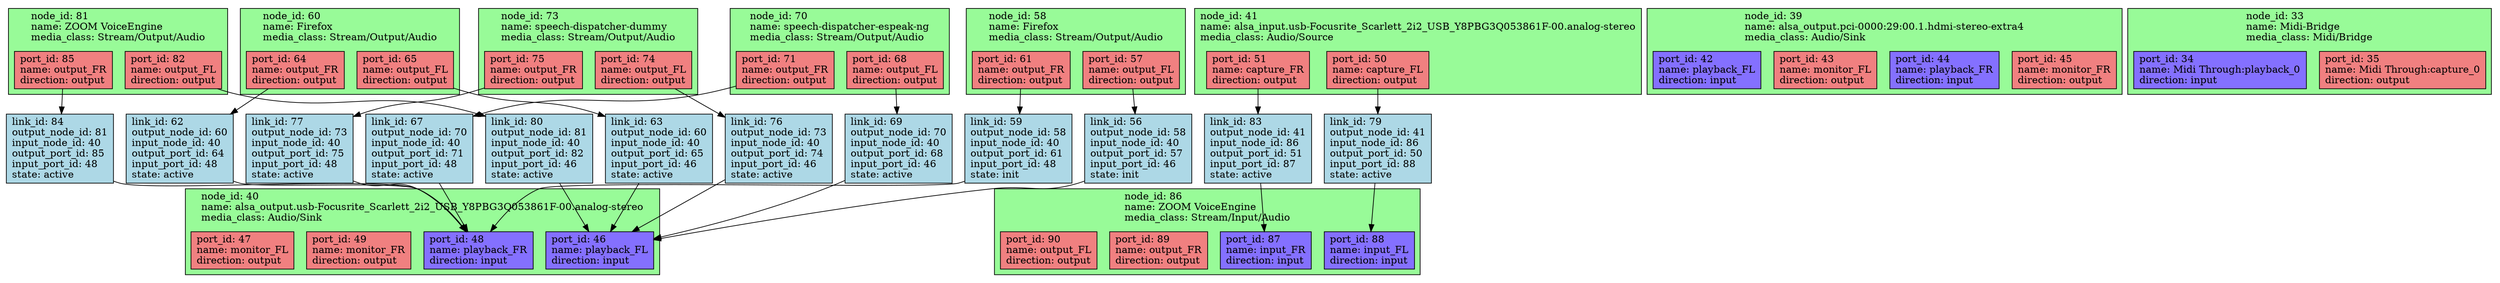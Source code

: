 digraph pipewire {
link_84 [shape=box style=filled fillcolor=lightblue];
link_84 [label="link_id: 84\loutput_node_id: 81\linput_node_id: 40\loutput_port_id: 85\linput_port_id: 48\lstate: active\l"];
port_85 -> link_84 -> port_48;
link_80 [shape=box style=filled fillcolor=lightblue];
link_80 [label="link_id: 80\loutput_node_id: 81\linput_node_id: 40\loutput_port_id: 82\linput_port_id: 46\lstate: active\l"];
port_82 -> link_80 -> port_46;
subgraph cluster_node_81 {
bgcolor=palegreen;
label="node_id: 81\lname: ZOOM VoiceEngine\lmedia_class: Stream/Output/Audio\l"
port_85 [shape=box style=filled fillcolor=lightcoral];
port_85 [label="port_id: 85\lname: output_FR\ldirection: output\l"];
port_82 [shape=box style=filled fillcolor=lightcoral];
port_82 [label="port_id: 82\lname: output_FL\ldirection: output\l"];
}
link_83 [shape=box style=filled fillcolor=lightblue];
link_83 [label="link_id: 83\loutput_node_id: 41\linput_node_id: 86\loutput_port_id: 51\linput_port_id: 87\lstate: active\l"];
port_51 -> link_83 -> port_87;
link_79 [shape=box style=filled fillcolor=lightblue];
link_79 [label="link_id: 79\loutput_node_id: 41\linput_node_id: 86\loutput_port_id: 50\linput_port_id: 88\lstate: active\l"];
port_50 -> link_79 -> port_88;
subgraph cluster_node_86 {
bgcolor=palegreen;
label="node_id: 86\lname: ZOOM VoiceEngine\lmedia_class: Stream/Input/Audio\l"
port_89 [shape=box style=filled fillcolor=lightcoral];
port_89 [label="port_id: 89\lname: output_FR\ldirection: output\l"];
port_87 [shape=box style=filled fillcolor=lightslateblue];
port_87 [label="port_id: 87\lname: input_FR\ldirection: input\l"];
port_90 [shape=box style=filled fillcolor=lightcoral];
port_90 [label="port_id: 90\lname: output_FL\ldirection: output\l"];
port_88 [shape=box style=filled fillcolor=lightslateblue];
port_88 [label="port_id: 88\lname: input_FL\ldirection: input\l"];
}
link_62 [shape=box style=filled fillcolor=lightblue];
link_62 [label="link_id: 62\loutput_node_id: 60\linput_node_id: 40\loutput_port_id: 64\linput_port_id: 48\lstate: active\l"];
port_64 -> link_62 -> port_48;
link_63 [shape=box style=filled fillcolor=lightblue];
link_63 [label="link_id: 63\loutput_node_id: 60\linput_node_id: 40\loutput_port_id: 65\linput_port_id: 46\lstate: active\l"];
port_65 -> link_63 -> port_46;
subgraph cluster_node_60 {
bgcolor=palegreen;
label="node_id: 60\lname: Firefox\lmedia_class: Stream/Output/Audio\l"
port_64 [shape=box style=filled fillcolor=lightcoral];
port_64 [label="port_id: 64\lname: output_FR\ldirection: output\l"];
port_65 [shape=box style=filled fillcolor=lightcoral];
port_65 [label="port_id: 65\lname: output_FL\ldirection: output\l"];
}
link_77 [shape=box style=filled fillcolor=lightblue];
link_77 [label="link_id: 77\loutput_node_id: 73\linput_node_id: 40\loutput_port_id: 75\linput_port_id: 48\lstate: active\l"];
port_75 -> link_77 -> port_48;
link_76 [shape=box style=filled fillcolor=lightblue];
link_76 [label="link_id: 76\loutput_node_id: 73\linput_node_id: 40\loutput_port_id: 74\linput_port_id: 46\lstate: active\l"];
port_74 -> link_76 -> port_46;
subgraph cluster_node_73 {
bgcolor=palegreen;
label="node_id: 73\lname: speech-dispatcher-dummy\lmedia_class: Stream/Output/Audio\l"
port_75 [shape=box style=filled fillcolor=lightcoral];
port_75 [label="port_id: 75\lname: output_FR\ldirection: output\l"];
port_74 [shape=box style=filled fillcolor=lightcoral];
port_74 [label="port_id: 74\lname: output_FL\ldirection: output\l"];
}
link_67 [shape=box style=filled fillcolor=lightblue];
link_67 [label="link_id: 67\loutput_node_id: 70\linput_node_id: 40\loutput_port_id: 71\linput_port_id: 48\lstate: active\l"];
port_71 -> link_67 -> port_48;
link_69 [shape=box style=filled fillcolor=lightblue];
link_69 [label="link_id: 69\loutput_node_id: 70\linput_node_id: 40\loutput_port_id: 68\linput_port_id: 46\lstate: active\l"];
port_68 -> link_69 -> port_46;
subgraph cluster_node_70 {
bgcolor=palegreen;
label="node_id: 70\lname: speech-dispatcher-espeak-ng\lmedia_class: Stream/Output/Audio\l"
port_71 [shape=box style=filled fillcolor=lightcoral];
port_71 [label="port_id: 71\lname: output_FR\ldirection: output\l"];
port_68 [shape=box style=filled fillcolor=lightcoral];
port_68 [label="port_id: 68\lname: output_FL\ldirection: output\l"];
}
link_59 [shape=box style=filled fillcolor=lightblue];
link_59 [label="link_id: 59\loutput_node_id: 58\linput_node_id: 40\loutput_port_id: 61\linput_port_id: 48\lstate: init\l"];
port_61 -> link_59 -> port_48;
link_56 [shape=box style=filled fillcolor=lightblue];
link_56 [label="link_id: 56\loutput_node_id: 58\linput_node_id: 40\loutput_port_id: 57\linput_port_id: 46\lstate: init\l"];
port_57 -> link_56 -> port_46;
subgraph cluster_node_58 {
bgcolor=palegreen;
label="node_id: 58\lname: Firefox\lmedia_class: Stream/Output/Audio\l"
port_61 [shape=box style=filled fillcolor=lightcoral];
port_61 [label="port_id: 61\lname: output_FR\ldirection: output\l"];
port_57 [shape=box style=filled fillcolor=lightcoral];
port_57 [label="port_id: 57\lname: output_FL\ldirection: output\l"];
}
subgraph cluster_node_41 {
bgcolor=palegreen;
label="node_id: 41\lname: alsa_input.usb-Focusrite_Scarlett_2i2_USB_Y8PBG3Q053861F-00.analog-stereo\lmedia_class: Audio/Source\l"
port_51 [shape=box style=filled fillcolor=lightcoral];
port_51 [label="port_id: 51\lname: capture_FR\ldirection: output\l"];
port_50 [shape=box style=filled fillcolor=lightcoral];
port_50 [label="port_id: 50\lname: capture_FL\ldirection: output\l"];
}
subgraph cluster_node_40 {
bgcolor=palegreen;
label="node_id: 40\lname: alsa_output.usb-Focusrite_Scarlett_2i2_USB_Y8PBG3Q053861F-00.analog-stereo\lmedia_class: Audio/Sink\l"
port_49 [shape=box style=filled fillcolor=lightcoral];
port_49 [label="port_id: 49\lname: monitor_FR\ldirection: output\l"];
port_48 [shape=box style=filled fillcolor=lightslateblue];
port_48 [label="port_id: 48\lname: playback_FR\ldirection: input\l"];
port_47 [shape=box style=filled fillcolor=lightcoral];
port_47 [label="port_id: 47\lname: monitor_FL\ldirection: output\l"];
port_46 [shape=box style=filled fillcolor=lightslateblue];
port_46 [label="port_id: 46\lname: playback_FL\ldirection: input\l"];
}
subgraph cluster_node_39 {
bgcolor=palegreen;
label="node_id: 39\lname: alsa_output.pci-0000:29:00.1.hdmi-stereo-extra4\lmedia_class: Audio/Sink\l"
port_45 [shape=box style=filled fillcolor=lightcoral];
port_45 [label="port_id: 45\lname: monitor_FR\ldirection: output\l"];
port_44 [shape=box style=filled fillcolor=lightslateblue];
port_44 [label="port_id: 44\lname: playback_FR\ldirection: input\l"];
port_43 [shape=box style=filled fillcolor=lightcoral];
port_43 [label="port_id: 43\lname: monitor_FL\ldirection: output\l"];
port_42 [shape=box style=filled fillcolor=lightslateblue];
port_42 [label="port_id: 42\lname: playback_FL\ldirection: input\l"];
}
subgraph cluster_node_33 {
bgcolor=palegreen;
label="node_id: 33\lname: Midi-Bridge\lmedia_class: Midi/Bridge\l"
port_35 [shape=box style=filled fillcolor=lightcoral];
port_35 [label="port_id: 35\lname: Midi Through:capture_0\ldirection: output\l"];
port_34 [shape=box style=filled fillcolor=lightslateblue];
port_34 [label="port_id: 34\lname: Midi Through:playback_0\ldirection: input\l"];
}
subgraph cluster_node_28 {
bgcolor=palegreen;
label="node_id: 28\lname: Dummy-Driver\lmedia_class: (null)\l"
}
}
